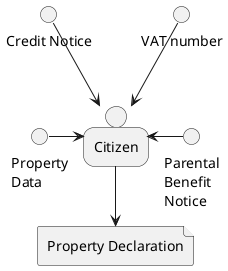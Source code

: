 @startuml
person "Citizen" as C
file "Property Declaration" as PD1
interface "Property\nData" as PD2
interface "Credit Notice" as CN
interface "Parental\nBenefit\nNotice" as PBN
interface "VAT number" as VAT
C --> PD1
PD2 -r-> C
CN --> C
PBN -l-> C
VAT--> C
@enduml